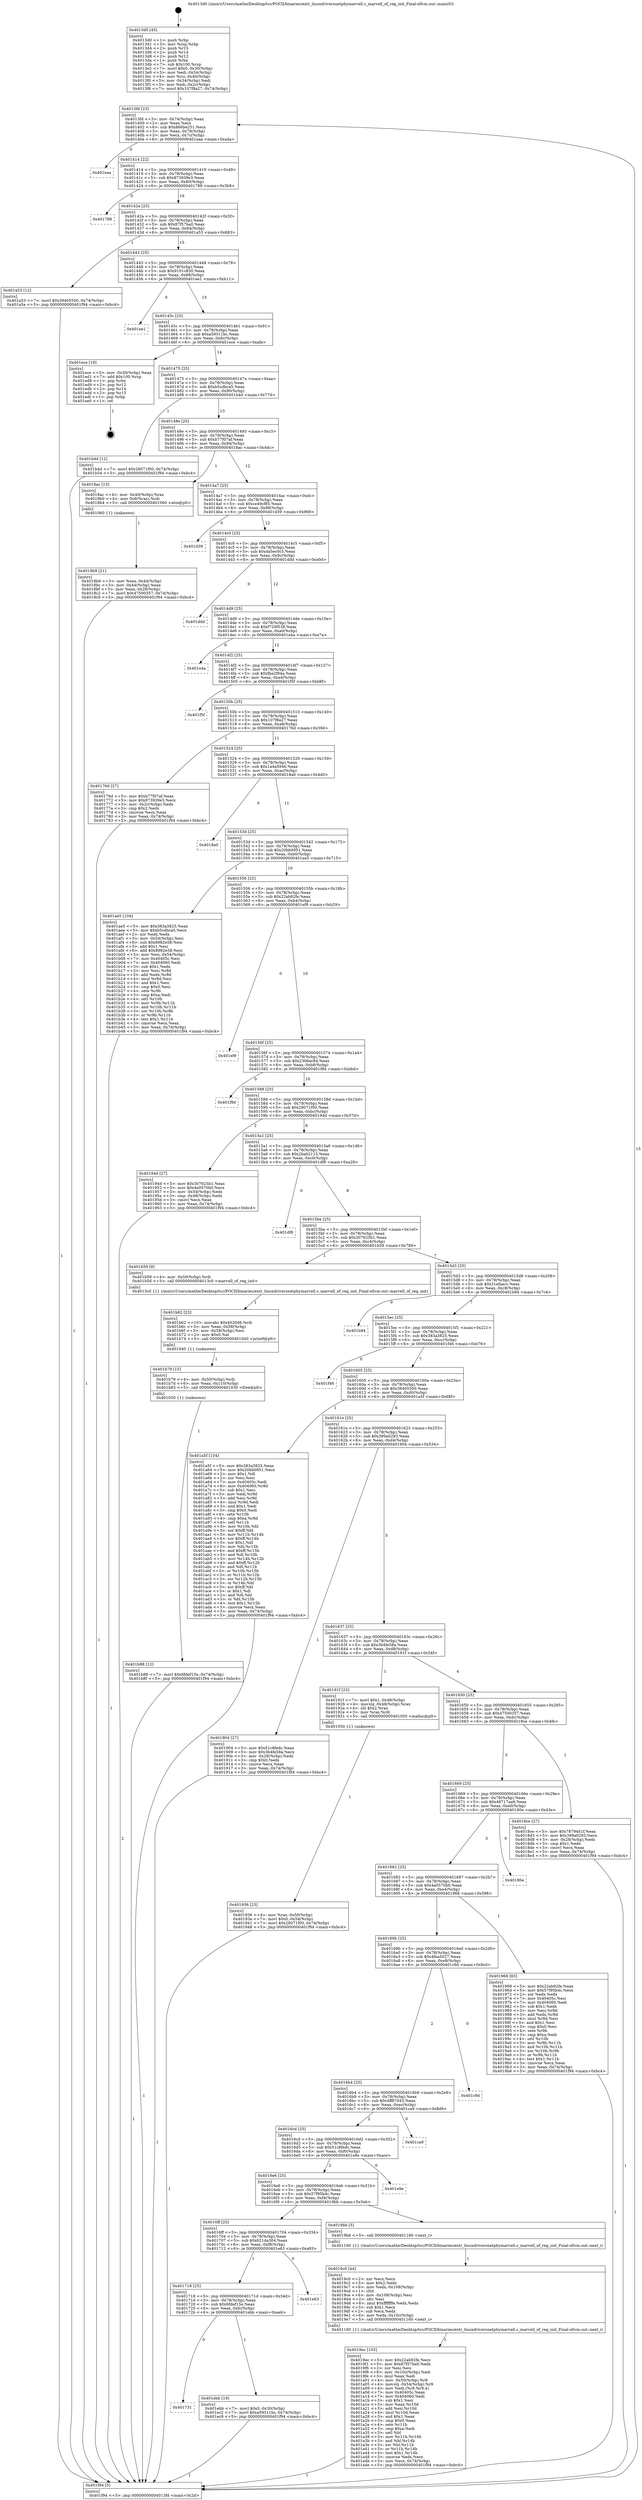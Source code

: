 digraph "0x4013d0" {
  label = "0x4013d0 (/mnt/c/Users/mathe/Desktop/tcc/POCII/binaries/extr_linuxdriversnetphymarvell.c_marvell_of_reg_init_Final-ollvm.out::main(0))"
  labelloc = "t"
  node[shape=record]

  Entry [label="",width=0.3,height=0.3,shape=circle,fillcolor=black,style=filled]
  "0x4013fd" [label="{
     0x4013fd [23]\l
     | [instrs]\l
     &nbsp;&nbsp;0x4013fd \<+3\>: mov -0x74(%rbp),%eax\l
     &nbsp;&nbsp;0x401400 \<+2\>: mov %eax,%ecx\l
     &nbsp;&nbsp;0x401402 \<+6\>: sub $0x866be251,%ecx\l
     &nbsp;&nbsp;0x401408 \<+3\>: mov %eax,-0x78(%rbp)\l
     &nbsp;&nbsp;0x40140b \<+3\>: mov %ecx,-0x7c(%rbp)\l
     &nbsp;&nbsp;0x40140e \<+6\>: je 0000000000401eaa \<main+0xada\>\l
  }"]
  "0x401eaa" [label="{
     0x401eaa\l
  }", style=dashed]
  "0x401414" [label="{
     0x401414 [22]\l
     | [instrs]\l
     &nbsp;&nbsp;0x401414 \<+5\>: jmp 0000000000401419 \<main+0x49\>\l
     &nbsp;&nbsp;0x401419 \<+3\>: mov -0x78(%rbp),%eax\l
     &nbsp;&nbsp;0x40141c \<+5\>: sub $0x873939e3,%eax\l
     &nbsp;&nbsp;0x401421 \<+3\>: mov %eax,-0x80(%rbp)\l
     &nbsp;&nbsp;0x401424 \<+6\>: je 0000000000401788 \<main+0x3b8\>\l
  }"]
  Exit [label="",width=0.3,height=0.3,shape=circle,fillcolor=black,style=filled,peripheries=2]
  "0x401788" [label="{
     0x401788\l
  }", style=dashed]
  "0x40142a" [label="{
     0x40142a [25]\l
     | [instrs]\l
     &nbsp;&nbsp;0x40142a \<+5\>: jmp 000000000040142f \<main+0x5f\>\l
     &nbsp;&nbsp;0x40142f \<+3\>: mov -0x78(%rbp),%eax\l
     &nbsp;&nbsp;0x401432 \<+5\>: sub $0x87f57ba0,%eax\l
     &nbsp;&nbsp;0x401437 \<+6\>: mov %eax,-0x84(%rbp)\l
     &nbsp;&nbsp;0x40143d \<+6\>: je 0000000000401a53 \<main+0x683\>\l
  }"]
  "0x401731" [label="{
     0x401731\l
  }", style=dashed]
  "0x401a53" [label="{
     0x401a53 [12]\l
     | [instrs]\l
     &nbsp;&nbsp;0x401a53 \<+7\>: movl $0x39405500,-0x74(%rbp)\l
     &nbsp;&nbsp;0x401a5a \<+5\>: jmp 0000000000401f94 \<main+0xbc4\>\l
  }"]
  "0x401443" [label="{
     0x401443 [25]\l
     | [instrs]\l
     &nbsp;&nbsp;0x401443 \<+5\>: jmp 0000000000401448 \<main+0x78\>\l
     &nbsp;&nbsp;0x401448 \<+3\>: mov -0x78(%rbp),%eax\l
     &nbsp;&nbsp;0x40144b \<+5\>: sub $0x9101c830,%eax\l
     &nbsp;&nbsp;0x401450 \<+6\>: mov %eax,-0x88(%rbp)\l
     &nbsp;&nbsp;0x401456 \<+6\>: je 0000000000401ee1 \<main+0xb11\>\l
  }"]
  "0x401ebb" [label="{
     0x401ebb [19]\l
     | [instrs]\l
     &nbsp;&nbsp;0x401ebb \<+7\>: movl $0x0,-0x30(%rbp)\l
     &nbsp;&nbsp;0x401ec2 \<+7\>: movl $0xa59311bc,-0x74(%rbp)\l
     &nbsp;&nbsp;0x401ec9 \<+5\>: jmp 0000000000401f94 \<main+0xbc4\>\l
  }"]
  "0x401ee1" [label="{
     0x401ee1\l
  }", style=dashed]
  "0x40145c" [label="{
     0x40145c [25]\l
     | [instrs]\l
     &nbsp;&nbsp;0x40145c \<+5\>: jmp 0000000000401461 \<main+0x91\>\l
     &nbsp;&nbsp;0x401461 \<+3\>: mov -0x78(%rbp),%eax\l
     &nbsp;&nbsp;0x401464 \<+5\>: sub $0xa59311bc,%eax\l
     &nbsp;&nbsp;0x401469 \<+6\>: mov %eax,-0x8c(%rbp)\l
     &nbsp;&nbsp;0x40146f \<+6\>: je 0000000000401ece \<main+0xafe\>\l
  }"]
  "0x401718" [label="{
     0x401718 [25]\l
     | [instrs]\l
     &nbsp;&nbsp;0x401718 \<+5\>: jmp 000000000040171d \<main+0x34d\>\l
     &nbsp;&nbsp;0x40171d \<+3\>: mov -0x78(%rbp),%eax\l
     &nbsp;&nbsp;0x401720 \<+5\>: sub $0x6fdef15e,%eax\l
     &nbsp;&nbsp;0x401725 \<+6\>: mov %eax,-0xfc(%rbp)\l
     &nbsp;&nbsp;0x40172b \<+6\>: je 0000000000401ebb \<main+0xaeb\>\l
  }"]
  "0x401ece" [label="{
     0x401ece [19]\l
     | [instrs]\l
     &nbsp;&nbsp;0x401ece \<+3\>: mov -0x30(%rbp),%eax\l
     &nbsp;&nbsp;0x401ed1 \<+7\>: add $0x100,%rsp\l
     &nbsp;&nbsp;0x401ed8 \<+1\>: pop %rbx\l
     &nbsp;&nbsp;0x401ed9 \<+2\>: pop %r12\l
     &nbsp;&nbsp;0x401edb \<+2\>: pop %r14\l
     &nbsp;&nbsp;0x401edd \<+2\>: pop %r15\l
     &nbsp;&nbsp;0x401edf \<+1\>: pop %rbp\l
     &nbsp;&nbsp;0x401ee0 \<+1\>: ret\l
  }"]
  "0x401475" [label="{
     0x401475 [25]\l
     | [instrs]\l
     &nbsp;&nbsp;0x401475 \<+5\>: jmp 000000000040147a \<main+0xaa\>\l
     &nbsp;&nbsp;0x40147a \<+3\>: mov -0x78(%rbp),%eax\l
     &nbsp;&nbsp;0x40147d \<+5\>: sub $0xb5cdbca5,%eax\l
     &nbsp;&nbsp;0x401482 \<+6\>: mov %eax,-0x90(%rbp)\l
     &nbsp;&nbsp;0x401488 \<+6\>: je 0000000000401b4d \<main+0x77d\>\l
  }"]
  "0x401e63" [label="{
     0x401e63\l
  }", style=dashed]
  "0x401b4d" [label="{
     0x401b4d [12]\l
     | [instrs]\l
     &nbsp;&nbsp;0x401b4d \<+7\>: movl $0x28071f00,-0x74(%rbp)\l
     &nbsp;&nbsp;0x401b54 \<+5\>: jmp 0000000000401f94 \<main+0xbc4\>\l
  }"]
  "0x40148e" [label="{
     0x40148e [25]\l
     | [instrs]\l
     &nbsp;&nbsp;0x40148e \<+5\>: jmp 0000000000401493 \<main+0xc3\>\l
     &nbsp;&nbsp;0x401493 \<+3\>: mov -0x78(%rbp),%eax\l
     &nbsp;&nbsp;0x401496 \<+5\>: sub $0xb77f07af,%eax\l
     &nbsp;&nbsp;0x40149b \<+6\>: mov %eax,-0x94(%rbp)\l
     &nbsp;&nbsp;0x4014a1 \<+6\>: je 00000000004018ac \<main+0x4dc\>\l
  }"]
  "0x401b88" [label="{
     0x401b88 [12]\l
     | [instrs]\l
     &nbsp;&nbsp;0x401b88 \<+7\>: movl $0x6fdef15e,-0x74(%rbp)\l
     &nbsp;&nbsp;0x401b8f \<+5\>: jmp 0000000000401f94 \<main+0xbc4\>\l
  }"]
  "0x4018ac" [label="{
     0x4018ac [13]\l
     | [instrs]\l
     &nbsp;&nbsp;0x4018ac \<+4\>: mov -0x40(%rbp),%rax\l
     &nbsp;&nbsp;0x4018b0 \<+4\>: mov 0x8(%rax),%rdi\l
     &nbsp;&nbsp;0x4018b4 \<+5\>: call 0000000000401060 \<atoi@plt\>\l
     | [calls]\l
     &nbsp;&nbsp;0x401060 \{1\} (unknown)\l
  }"]
  "0x4014a7" [label="{
     0x4014a7 [25]\l
     | [instrs]\l
     &nbsp;&nbsp;0x4014a7 \<+5\>: jmp 00000000004014ac \<main+0xdc\>\l
     &nbsp;&nbsp;0x4014ac \<+3\>: mov -0x78(%rbp),%eax\l
     &nbsp;&nbsp;0x4014af \<+5\>: sub $0xce49cf85,%eax\l
     &nbsp;&nbsp;0x4014b4 \<+6\>: mov %eax,-0x98(%rbp)\l
     &nbsp;&nbsp;0x4014ba \<+6\>: je 0000000000401d39 \<main+0x969\>\l
  }"]
  "0x401b79" [label="{
     0x401b79 [15]\l
     | [instrs]\l
     &nbsp;&nbsp;0x401b79 \<+4\>: mov -0x50(%rbp),%rdi\l
     &nbsp;&nbsp;0x401b7d \<+6\>: mov %eax,-0x110(%rbp)\l
     &nbsp;&nbsp;0x401b83 \<+5\>: call 0000000000401030 \<free@plt\>\l
     | [calls]\l
     &nbsp;&nbsp;0x401030 \{1\} (unknown)\l
  }"]
  "0x401d39" [label="{
     0x401d39\l
  }", style=dashed]
  "0x4014c0" [label="{
     0x4014c0 [25]\l
     | [instrs]\l
     &nbsp;&nbsp;0x4014c0 \<+5\>: jmp 00000000004014c5 \<main+0xf5\>\l
     &nbsp;&nbsp;0x4014c5 \<+3\>: mov -0x78(%rbp),%eax\l
     &nbsp;&nbsp;0x4014c8 \<+5\>: sub $0xda5ec0c5,%eax\l
     &nbsp;&nbsp;0x4014cd \<+6\>: mov %eax,-0x9c(%rbp)\l
     &nbsp;&nbsp;0x4014d3 \<+6\>: je 0000000000401ddd \<main+0xa0d\>\l
  }"]
  "0x401b62" [label="{
     0x401b62 [23]\l
     | [instrs]\l
     &nbsp;&nbsp;0x401b62 \<+10\>: movabs $0x4020d6,%rdi\l
     &nbsp;&nbsp;0x401b6c \<+3\>: mov %eax,-0x58(%rbp)\l
     &nbsp;&nbsp;0x401b6f \<+3\>: mov -0x58(%rbp),%esi\l
     &nbsp;&nbsp;0x401b72 \<+2\>: mov $0x0,%al\l
     &nbsp;&nbsp;0x401b74 \<+5\>: call 0000000000401040 \<printf@plt\>\l
     | [calls]\l
     &nbsp;&nbsp;0x401040 \{1\} (unknown)\l
  }"]
  "0x401ddd" [label="{
     0x401ddd\l
  }", style=dashed]
  "0x4014d9" [label="{
     0x4014d9 [25]\l
     | [instrs]\l
     &nbsp;&nbsp;0x4014d9 \<+5\>: jmp 00000000004014de \<main+0x10e\>\l
     &nbsp;&nbsp;0x4014de \<+3\>: mov -0x78(%rbp),%eax\l
     &nbsp;&nbsp;0x4014e1 \<+5\>: sub $0xf720f538,%eax\l
     &nbsp;&nbsp;0x4014e6 \<+6\>: mov %eax,-0xa0(%rbp)\l
     &nbsp;&nbsp;0x4014ec \<+6\>: je 0000000000401e4a \<main+0xa7a\>\l
  }"]
  "0x4019ec" [label="{
     0x4019ec [103]\l
     | [instrs]\l
     &nbsp;&nbsp;0x4019ec \<+5\>: mov $0x22ab92fe,%ecx\l
     &nbsp;&nbsp;0x4019f1 \<+5\>: mov $0x87f57ba0,%edx\l
     &nbsp;&nbsp;0x4019f6 \<+2\>: xor %esi,%esi\l
     &nbsp;&nbsp;0x4019f8 \<+6\>: mov -0x10c(%rbp),%edi\l
     &nbsp;&nbsp;0x4019fe \<+3\>: imul %eax,%edi\l
     &nbsp;&nbsp;0x401a01 \<+4\>: mov -0x50(%rbp),%r8\l
     &nbsp;&nbsp;0x401a05 \<+4\>: movslq -0x54(%rbp),%r9\l
     &nbsp;&nbsp;0x401a09 \<+4\>: mov %edi,(%r8,%r9,4)\l
     &nbsp;&nbsp;0x401a0d \<+7\>: mov 0x40405c,%eax\l
     &nbsp;&nbsp;0x401a14 \<+7\>: mov 0x404060,%edi\l
     &nbsp;&nbsp;0x401a1b \<+3\>: sub $0x1,%esi\l
     &nbsp;&nbsp;0x401a1e \<+3\>: mov %eax,%r10d\l
     &nbsp;&nbsp;0x401a21 \<+3\>: add %esi,%r10d\l
     &nbsp;&nbsp;0x401a24 \<+4\>: imul %r10d,%eax\l
     &nbsp;&nbsp;0x401a28 \<+3\>: and $0x1,%eax\l
     &nbsp;&nbsp;0x401a2b \<+3\>: cmp $0x0,%eax\l
     &nbsp;&nbsp;0x401a2e \<+4\>: sete %r11b\l
     &nbsp;&nbsp;0x401a32 \<+3\>: cmp $0xa,%edi\l
     &nbsp;&nbsp;0x401a35 \<+3\>: setl %bl\l
     &nbsp;&nbsp;0x401a38 \<+3\>: mov %r11b,%r14b\l
     &nbsp;&nbsp;0x401a3b \<+3\>: and %bl,%r14b\l
     &nbsp;&nbsp;0x401a3e \<+3\>: xor %bl,%r11b\l
     &nbsp;&nbsp;0x401a41 \<+3\>: or %r11b,%r14b\l
     &nbsp;&nbsp;0x401a44 \<+4\>: test $0x1,%r14b\l
     &nbsp;&nbsp;0x401a48 \<+3\>: cmovne %edx,%ecx\l
     &nbsp;&nbsp;0x401a4b \<+3\>: mov %ecx,-0x74(%rbp)\l
     &nbsp;&nbsp;0x401a4e \<+5\>: jmp 0000000000401f94 \<main+0xbc4\>\l
  }"]
  "0x401e4a" [label="{
     0x401e4a\l
  }", style=dashed]
  "0x4014f2" [label="{
     0x4014f2 [25]\l
     | [instrs]\l
     &nbsp;&nbsp;0x4014f2 \<+5\>: jmp 00000000004014f7 \<main+0x127\>\l
     &nbsp;&nbsp;0x4014f7 \<+3\>: mov -0x78(%rbp),%eax\l
     &nbsp;&nbsp;0x4014fa \<+5\>: sub $0xfba2f94a,%eax\l
     &nbsp;&nbsp;0x4014ff \<+6\>: mov %eax,-0xa4(%rbp)\l
     &nbsp;&nbsp;0x401505 \<+6\>: je 0000000000401f5f \<main+0xb8f\>\l
  }"]
  "0x4019c0" [label="{
     0x4019c0 [44]\l
     | [instrs]\l
     &nbsp;&nbsp;0x4019c0 \<+2\>: xor %ecx,%ecx\l
     &nbsp;&nbsp;0x4019c2 \<+5\>: mov $0x2,%edx\l
     &nbsp;&nbsp;0x4019c7 \<+6\>: mov %edx,-0x108(%rbp)\l
     &nbsp;&nbsp;0x4019cd \<+1\>: cltd\l
     &nbsp;&nbsp;0x4019ce \<+6\>: mov -0x108(%rbp),%esi\l
     &nbsp;&nbsp;0x4019d4 \<+2\>: idiv %esi\l
     &nbsp;&nbsp;0x4019d6 \<+6\>: imul $0xfffffffe,%edx,%edx\l
     &nbsp;&nbsp;0x4019dc \<+3\>: sub $0x1,%ecx\l
     &nbsp;&nbsp;0x4019df \<+2\>: sub %ecx,%edx\l
     &nbsp;&nbsp;0x4019e1 \<+6\>: mov %edx,-0x10c(%rbp)\l
     &nbsp;&nbsp;0x4019e7 \<+5\>: call 0000000000401160 \<next_i\>\l
     | [calls]\l
     &nbsp;&nbsp;0x401160 \{1\} (/mnt/c/Users/mathe/Desktop/tcc/POCII/binaries/extr_linuxdriversnetphymarvell.c_marvell_of_reg_init_Final-ollvm.out::next_i)\l
  }"]
  "0x401f5f" [label="{
     0x401f5f\l
  }", style=dashed]
  "0x40150b" [label="{
     0x40150b [25]\l
     | [instrs]\l
     &nbsp;&nbsp;0x40150b \<+5\>: jmp 0000000000401510 \<main+0x140\>\l
     &nbsp;&nbsp;0x401510 \<+3\>: mov -0x78(%rbp),%eax\l
     &nbsp;&nbsp;0x401513 \<+5\>: sub $0x107f8a27,%eax\l
     &nbsp;&nbsp;0x401518 \<+6\>: mov %eax,-0xa8(%rbp)\l
     &nbsp;&nbsp;0x40151e \<+6\>: je 000000000040176d \<main+0x39d\>\l
  }"]
  "0x4016ff" [label="{
     0x4016ff [25]\l
     | [instrs]\l
     &nbsp;&nbsp;0x4016ff \<+5\>: jmp 0000000000401704 \<main+0x334\>\l
     &nbsp;&nbsp;0x401704 \<+3\>: mov -0x78(%rbp),%eax\l
     &nbsp;&nbsp;0x401707 \<+5\>: sub $0x621da304,%eax\l
     &nbsp;&nbsp;0x40170c \<+6\>: mov %eax,-0xf8(%rbp)\l
     &nbsp;&nbsp;0x401712 \<+6\>: je 0000000000401e63 \<main+0xa93\>\l
  }"]
  "0x40176d" [label="{
     0x40176d [27]\l
     | [instrs]\l
     &nbsp;&nbsp;0x40176d \<+5\>: mov $0xb77f07af,%eax\l
     &nbsp;&nbsp;0x401772 \<+5\>: mov $0x873939e3,%ecx\l
     &nbsp;&nbsp;0x401777 \<+3\>: mov -0x2c(%rbp),%edx\l
     &nbsp;&nbsp;0x40177a \<+3\>: cmp $0x2,%edx\l
     &nbsp;&nbsp;0x40177d \<+3\>: cmovne %ecx,%eax\l
     &nbsp;&nbsp;0x401780 \<+3\>: mov %eax,-0x74(%rbp)\l
     &nbsp;&nbsp;0x401783 \<+5\>: jmp 0000000000401f94 \<main+0xbc4\>\l
  }"]
  "0x401524" [label="{
     0x401524 [25]\l
     | [instrs]\l
     &nbsp;&nbsp;0x401524 \<+5\>: jmp 0000000000401529 \<main+0x159\>\l
     &nbsp;&nbsp;0x401529 \<+3\>: mov -0x78(%rbp),%eax\l
     &nbsp;&nbsp;0x40152c \<+5\>: sub $0x1a4a5946,%eax\l
     &nbsp;&nbsp;0x401531 \<+6\>: mov %eax,-0xac(%rbp)\l
     &nbsp;&nbsp;0x401537 \<+6\>: je 00000000004018a0 \<main+0x4d0\>\l
  }"]
  "0x401f94" [label="{
     0x401f94 [5]\l
     | [instrs]\l
     &nbsp;&nbsp;0x401f94 \<+5\>: jmp 00000000004013fd \<main+0x2d\>\l
  }"]
  "0x4013d0" [label="{
     0x4013d0 [45]\l
     | [instrs]\l
     &nbsp;&nbsp;0x4013d0 \<+1\>: push %rbp\l
     &nbsp;&nbsp;0x4013d1 \<+3\>: mov %rsp,%rbp\l
     &nbsp;&nbsp;0x4013d4 \<+2\>: push %r15\l
     &nbsp;&nbsp;0x4013d6 \<+2\>: push %r14\l
     &nbsp;&nbsp;0x4013d8 \<+2\>: push %r12\l
     &nbsp;&nbsp;0x4013da \<+1\>: push %rbx\l
     &nbsp;&nbsp;0x4013db \<+7\>: sub $0x100,%rsp\l
     &nbsp;&nbsp;0x4013e2 \<+7\>: movl $0x0,-0x30(%rbp)\l
     &nbsp;&nbsp;0x4013e9 \<+3\>: mov %edi,-0x34(%rbp)\l
     &nbsp;&nbsp;0x4013ec \<+4\>: mov %rsi,-0x40(%rbp)\l
     &nbsp;&nbsp;0x4013f0 \<+3\>: mov -0x34(%rbp),%edi\l
     &nbsp;&nbsp;0x4013f3 \<+3\>: mov %edi,-0x2c(%rbp)\l
     &nbsp;&nbsp;0x4013f6 \<+7\>: movl $0x107f8a27,-0x74(%rbp)\l
  }"]
  "0x4018b9" [label="{
     0x4018b9 [21]\l
     | [instrs]\l
     &nbsp;&nbsp;0x4018b9 \<+3\>: mov %eax,-0x44(%rbp)\l
     &nbsp;&nbsp;0x4018bc \<+3\>: mov -0x44(%rbp),%eax\l
     &nbsp;&nbsp;0x4018bf \<+3\>: mov %eax,-0x28(%rbp)\l
     &nbsp;&nbsp;0x4018c2 \<+7\>: movl $0x47500357,-0x74(%rbp)\l
     &nbsp;&nbsp;0x4018c9 \<+5\>: jmp 0000000000401f94 \<main+0xbc4\>\l
  }"]
  "0x4019bb" [label="{
     0x4019bb [5]\l
     | [instrs]\l
     &nbsp;&nbsp;0x4019bb \<+5\>: call 0000000000401160 \<next_i\>\l
     | [calls]\l
     &nbsp;&nbsp;0x401160 \{1\} (/mnt/c/Users/mathe/Desktop/tcc/POCII/binaries/extr_linuxdriversnetphymarvell.c_marvell_of_reg_init_Final-ollvm.out::next_i)\l
  }"]
  "0x4018a0" [label="{
     0x4018a0\l
  }", style=dashed]
  "0x40153d" [label="{
     0x40153d [25]\l
     | [instrs]\l
     &nbsp;&nbsp;0x40153d \<+5\>: jmp 0000000000401542 \<main+0x172\>\l
     &nbsp;&nbsp;0x401542 \<+3\>: mov -0x78(%rbp),%eax\l
     &nbsp;&nbsp;0x401545 \<+5\>: sub $0x20bb0951,%eax\l
     &nbsp;&nbsp;0x40154a \<+6\>: mov %eax,-0xb0(%rbp)\l
     &nbsp;&nbsp;0x401550 \<+6\>: je 0000000000401ae5 \<main+0x715\>\l
  }"]
  "0x4016e6" [label="{
     0x4016e6 [25]\l
     | [instrs]\l
     &nbsp;&nbsp;0x4016e6 \<+5\>: jmp 00000000004016eb \<main+0x31b\>\l
     &nbsp;&nbsp;0x4016eb \<+3\>: mov -0x78(%rbp),%eax\l
     &nbsp;&nbsp;0x4016ee \<+5\>: sub $0x57f95b4c,%eax\l
     &nbsp;&nbsp;0x4016f3 \<+6\>: mov %eax,-0xf4(%rbp)\l
     &nbsp;&nbsp;0x4016f9 \<+6\>: je 00000000004019bb \<main+0x5eb\>\l
  }"]
  "0x401ae5" [label="{
     0x401ae5 [104]\l
     | [instrs]\l
     &nbsp;&nbsp;0x401ae5 \<+5\>: mov $0x383a3825,%eax\l
     &nbsp;&nbsp;0x401aea \<+5\>: mov $0xb5cdbca5,%ecx\l
     &nbsp;&nbsp;0x401aef \<+2\>: xor %edx,%edx\l
     &nbsp;&nbsp;0x401af1 \<+3\>: mov -0x54(%rbp),%esi\l
     &nbsp;&nbsp;0x401af4 \<+6\>: sub $0x8982e58,%esi\l
     &nbsp;&nbsp;0x401afa \<+3\>: add $0x1,%esi\l
     &nbsp;&nbsp;0x401afd \<+6\>: add $0x8982e58,%esi\l
     &nbsp;&nbsp;0x401b03 \<+3\>: mov %esi,-0x54(%rbp)\l
     &nbsp;&nbsp;0x401b06 \<+7\>: mov 0x40405c,%esi\l
     &nbsp;&nbsp;0x401b0d \<+7\>: mov 0x404060,%edi\l
     &nbsp;&nbsp;0x401b14 \<+3\>: sub $0x1,%edx\l
     &nbsp;&nbsp;0x401b17 \<+3\>: mov %esi,%r8d\l
     &nbsp;&nbsp;0x401b1a \<+3\>: add %edx,%r8d\l
     &nbsp;&nbsp;0x401b1d \<+4\>: imul %r8d,%esi\l
     &nbsp;&nbsp;0x401b21 \<+3\>: and $0x1,%esi\l
     &nbsp;&nbsp;0x401b24 \<+3\>: cmp $0x0,%esi\l
     &nbsp;&nbsp;0x401b27 \<+4\>: sete %r9b\l
     &nbsp;&nbsp;0x401b2b \<+3\>: cmp $0xa,%edi\l
     &nbsp;&nbsp;0x401b2e \<+4\>: setl %r10b\l
     &nbsp;&nbsp;0x401b32 \<+3\>: mov %r9b,%r11b\l
     &nbsp;&nbsp;0x401b35 \<+3\>: and %r10b,%r11b\l
     &nbsp;&nbsp;0x401b38 \<+3\>: xor %r10b,%r9b\l
     &nbsp;&nbsp;0x401b3b \<+3\>: or %r9b,%r11b\l
     &nbsp;&nbsp;0x401b3e \<+4\>: test $0x1,%r11b\l
     &nbsp;&nbsp;0x401b42 \<+3\>: cmovne %ecx,%eax\l
     &nbsp;&nbsp;0x401b45 \<+3\>: mov %eax,-0x74(%rbp)\l
     &nbsp;&nbsp;0x401b48 \<+5\>: jmp 0000000000401f94 \<main+0xbc4\>\l
  }"]
  "0x401556" [label="{
     0x401556 [25]\l
     | [instrs]\l
     &nbsp;&nbsp;0x401556 \<+5\>: jmp 000000000040155b \<main+0x18b\>\l
     &nbsp;&nbsp;0x40155b \<+3\>: mov -0x78(%rbp),%eax\l
     &nbsp;&nbsp;0x40155e \<+5\>: sub $0x22ab92fe,%eax\l
     &nbsp;&nbsp;0x401563 \<+6\>: mov %eax,-0xb4(%rbp)\l
     &nbsp;&nbsp;0x401569 \<+6\>: je 0000000000401ef9 \<main+0xb29\>\l
  }"]
  "0x401e9e" [label="{
     0x401e9e\l
  }", style=dashed]
  "0x401ef9" [label="{
     0x401ef9\l
  }", style=dashed]
  "0x40156f" [label="{
     0x40156f [25]\l
     | [instrs]\l
     &nbsp;&nbsp;0x40156f \<+5\>: jmp 0000000000401574 \<main+0x1a4\>\l
     &nbsp;&nbsp;0x401574 \<+3\>: mov -0x78(%rbp),%eax\l
     &nbsp;&nbsp;0x401577 \<+5\>: sub $0x2306ec64,%eax\l
     &nbsp;&nbsp;0x40157c \<+6\>: mov %eax,-0xb8(%rbp)\l
     &nbsp;&nbsp;0x401582 \<+6\>: je 0000000000401f8d \<main+0xbbd\>\l
  }"]
  "0x4016cd" [label="{
     0x4016cd [25]\l
     | [instrs]\l
     &nbsp;&nbsp;0x4016cd \<+5\>: jmp 00000000004016d2 \<main+0x302\>\l
     &nbsp;&nbsp;0x4016d2 \<+3\>: mov -0x78(%rbp),%eax\l
     &nbsp;&nbsp;0x4016d5 \<+5\>: sub $0x51c8fedc,%eax\l
     &nbsp;&nbsp;0x4016da \<+6\>: mov %eax,-0xf0(%rbp)\l
     &nbsp;&nbsp;0x4016e0 \<+6\>: je 0000000000401e9e \<main+0xace\>\l
  }"]
  "0x401f8d" [label="{
     0x401f8d\l
  }", style=dashed]
  "0x401588" [label="{
     0x401588 [25]\l
     | [instrs]\l
     &nbsp;&nbsp;0x401588 \<+5\>: jmp 000000000040158d \<main+0x1bd\>\l
     &nbsp;&nbsp;0x40158d \<+3\>: mov -0x78(%rbp),%eax\l
     &nbsp;&nbsp;0x401590 \<+5\>: sub $0x28071f00,%eax\l
     &nbsp;&nbsp;0x401595 \<+6\>: mov %eax,-0xbc(%rbp)\l
     &nbsp;&nbsp;0x40159b \<+6\>: je 000000000040194d \<main+0x57d\>\l
  }"]
  "0x401ca9" [label="{
     0x401ca9\l
  }", style=dashed]
  "0x40194d" [label="{
     0x40194d [27]\l
     | [instrs]\l
     &nbsp;&nbsp;0x40194d \<+5\>: mov $0x307625b1,%eax\l
     &nbsp;&nbsp;0x401952 \<+5\>: mov $0x4a0570b0,%ecx\l
     &nbsp;&nbsp;0x401957 \<+3\>: mov -0x54(%rbp),%edx\l
     &nbsp;&nbsp;0x40195a \<+3\>: cmp -0x48(%rbp),%edx\l
     &nbsp;&nbsp;0x40195d \<+3\>: cmovl %ecx,%eax\l
     &nbsp;&nbsp;0x401960 \<+3\>: mov %eax,-0x74(%rbp)\l
     &nbsp;&nbsp;0x401963 \<+5\>: jmp 0000000000401f94 \<main+0xbc4\>\l
  }"]
  "0x4015a1" [label="{
     0x4015a1 [25]\l
     | [instrs]\l
     &nbsp;&nbsp;0x4015a1 \<+5\>: jmp 00000000004015a6 \<main+0x1d6\>\l
     &nbsp;&nbsp;0x4015a6 \<+3\>: mov -0x78(%rbp),%eax\l
     &nbsp;&nbsp;0x4015a9 \<+5\>: sub $0x2bab2115,%eax\l
     &nbsp;&nbsp;0x4015ae \<+6\>: mov %eax,-0xc0(%rbp)\l
     &nbsp;&nbsp;0x4015b4 \<+6\>: je 0000000000401df8 \<main+0xa28\>\l
  }"]
  "0x4016b4" [label="{
     0x4016b4 [25]\l
     | [instrs]\l
     &nbsp;&nbsp;0x4016b4 \<+5\>: jmp 00000000004016b9 \<main+0x2e9\>\l
     &nbsp;&nbsp;0x4016b9 \<+3\>: mov -0x78(%rbp),%eax\l
     &nbsp;&nbsp;0x4016bc \<+5\>: sub $0x4ff87043,%eax\l
     &nbsp;&nbsp;0x4016c1 \<+6\>: mov %eax,-0xec(%rbp)\l
     &nbsp;&nbsp;0x4016c7 \<+6\>: je 0000000000401ca9 \<main+0x8d9\>\l
  }"]
  "0x401df8" [label="{
     0x401df8\l
  }", style=dashed]
  "0x4015ba" [label="{
     0x4015ba [25]\l
     | [instrs]\l
     &nbsp;&nbsp;0x4015ba \<+5\>: jmp 00000000004015bf \<main+0x1ef\>\l
     &nbsp;&nbsp;0x4015bf \<+3\>: mov -0x78(%rbp),%eax\l
     &nbsp;&nbsp;0x4015c2 \<+5\>: sub $0x307625b1,%eax\l
     &nbsp;&nbsp;0x4015c7 \<+6\>: mov %eax,-0xc4(%rbp)\l
     &nbsp;&nbsp;0x4015cd \<+6\>: je 0000000000401b59 \<main+0x789\>\l
  }"]
  "0x401c9d" [label="{
     0x401c9d\l
  }", style=dashed]
  "0x401b59" [label="{
     0x401b59 [9]\l
     | [instrs]\l
     &nbsp;&nbsp;0x401b59 \<+4\>: mov -0x50(%rbp),%rdi\l
     &nbsp;&nbsp;0x401b5d \<+5\>: call 00000000004013c0 \<marvell_of_reg_init\>\l
     | [calls]\l
     &nbsp;&nbsp;0x4013c0 \{1\} (/mnt/c/Users/mathe/Desktop/tcc/POCII/binaries/extr_linuxdriversnetphymarvell.c_marvell_of_reg_init_Final-ollvm.out::marvell_of_reg_init)\l
  }"]
  "0x4015d3" [label="{
     0x4015d3 [25]\l
     | [instrs]\l
     &nbsp;&nbsp;0x4015d3 \<+5\>: jmp 00000000004015d8 \<main+0x208\>\l
     &nbsp;&nbsp;0x4015d8 \<+3\>: mov -0x78(%rbp),%eax\l
     &nbsp;&nbsp;0x4015db \<+5\>: sub $0x31efaacc,%eax\l
     &nbsp;&nbsp;0x4015e0 \<+6\>: mov %eax,-0xc8(%rbp)\l
     &nbsp;&nbsp;0x4015e6 \<+6\>: je 0000000000401b94 \<main+0x7c4\>\l
  }"]
  "0x40169b" [label="{
     0x40169b [25]\l
     | [instrs]\l
     &nbsp;&nbsp;0x40169b \<+5\>: jmp 00000000004016a0 \<main+0x2d0\>\l
     &nbsp;&nbsp;0x4016a0 \<+3\>: mov -0x78(%rbp),%eax\l
     &nbsp;&nbsp;0x4016a3 \<+5\>: sub $0x4fea5027,%eax\l
     &nbsp;&nbsp;0x4016a8 \<+6\>: mov %eax,-0xe8(%rbp)\l
     &nbsp;&nbsp;0x4016ae \<+6\>: je 0000000000401c9d \<main+0x8cd\>\l
  }"]
  "0x401b94" [label="{
     0x401b94\l
  }", style=dashed]
  "0x4015ec" [label="{
     0x4015ec [25]\l
     | [instrs]\l
     &nbsp;&nbsp;0x4015ec \<+5\>: jmp 00000000004015f1 \<main+0x221\>\l
     &nbsp;&nbsp;0x4015f1 \<+3\>: mov -0x78(%rbp),%eax\l
     &nbsp;&nbsp;0x4015f4 \<+5\>: sub $0x383a3825,%eax\l
     &nbsp;&nbsp;0x4015f9 \<+6\>: mov %eax,-0xcc(%rbp)\l
     &nbsp;&nbsp;0x4015ff \<+6\>: je 0000000000401f46 \<main+0xb76\>\l
  }"]
  "0x401968" [label="{
     0x401968 [83]\l
     | [instrs]\l
     &nbsp;&nbsp;0x401968 \<+5\>: mov $0x22ab92fe,%eax\l
     &nbsp;&nbsp;0x40196d \<+5\>: mov $0x57f95b4c,%ecx\l
     &nbsp;&nbsp;0x401972 \<+2\>: xor %edx,%edx\l
     &nbsp;&nbsp;0x401974 \<+7\>: mov 0x40405c,%esi\l
     &nbsp;&nbsp;0x40197b \<+7\>: mov 0x404060,%edi\l
     &nbsp;&nbsp;0x401982 \<+3\>: sub $0x1,%edx\l
     &nbsp;&nbsp;0x401985 \<+3\>: mov %esi,%r8d\l
     &nbsp;&nbsp;0x401988 \<+3\>: add %edx,%r8d\l
     &nbsp;&nbsp;0x40198b \<+4\>: imul %r8d,%esi\l
     &nbsp;&nbsp;0x40198f \<+3\>: and $0x1,%esi\l
     &nbsp;&nbsp;0x401992 \<+3\>: cmp $0x0,%esi\l
     &nbsp;&nbsp;0x401995 \<+4\>: sete %r9b\l
     &nbsp;&nbsp;0x401999 \<+3\>: cmp $0xa,%edi\l
     &nbsp;&nbsp;0x40199c \<+4\>: setl %r10b\l
     &nbsp;&nbsp;0x4019a0 \<+3\>: mov %r9b,%r11b\l
     &nbsp;&nbsp;0x4019a3 \<+3\>: and %r10b,%r11b\l
     &nbsp;&nbsp;0x4019a6 \<+3\>: xor %r10b,%r9b\l
     &nbsp;&nbsp;0x4019a9 \<+3\>: or %r9b,%r11b\l
     &nbsp;&nbsp;0x4019ac \<+4\>: test $0x1,%r11b\l
     &nbsp;&nbsp;0x4019b0 \<+3\>: cmovne %ecx,%eax\l
     &nbsp;&nbsp;0x4019b3 \<+3\>: mov %eax,-0x74(%rbp)\l
     &nbsp;&nbsp;0x4019b6 \<+5\>: jmp 0000000000401f94 \<main+0xbc4\>\l
  }"]
  "0x401f46" [label="{
     0x401f46\l
  }", style=dashed]
  "0x401605" [label="{
     0x401605 [25]\l
     | [instrs]\l
     &nbsp;&nbsp;0x401605 \<+5\>: jmp 000000000040160a \<main+0x23a\>\l
     &nbsp;&nbsp;0x40160a \<+3\>: mov -0x78(%rbp),%eax\l
     &nbsp;&nbsp;0x40160d \<+5\>: sub $0x39405500,%eax\l
     &nbsp;&nbsp;0x401612 \<+6\>: mov %eax,-0xd0(%rbp)\l
     &nbsp;&nbsp;0x401618 \<+6\>: je 0000000000401a5f \<main+0x68f\>\l
  }"]
  "0x401682" [label="{
     0x401682 [25]\l
     | [instrs]\l
     &nbsp;&nbsp;0x401682 \<+5\>: jmp 0000000000401687 \<main+0x2b7\>\l
     &nbsp;&nbsp;0x401687 \<+3\>: mov -0x78(%rbp),%eax\l
     &nbsp;&nbsp;0x40168a \<+5\>: sub $0x4a0570b0,%eax\l
     &nbsp;&nbsp;0x40168f \<+6\>: mov %eax,-0xe4(%rbp)\l
     &nbsp;&nbsp;0x401695 \<+6\>: je 0000000000401968 \<main+0x598\>\l
  }"]
  "0x401a5f" [label="{
     0x401a5f [134]\l
     | [instrs]\l
     &nbsp;&nbsp;0x401a5f \<+5\>: mov $0x383a3825,%eax\l
     &nbsp;&nbsp;0x401a64 \<+5\>: mov $0x20bb0951,%ecx\l
     &nbsp;&nbsp;0x401a69 \<+2\>: mov $0x1,%dl\l
     &nbsp;&nbsp;0x401a6b \<+2\>: xor %esi,%esi\l
     &nbsp;&nbsp;0x401a6d \<+7\>: mov 0x40405c,%edi\l
     &nbsp;&nbsp;0x401a74 \<+8\>: mov 0x404060,%r8d\l
     &nbsp;&nbsp;0x401a7c \<+3\>: sub $0x1,%esi\l
     &nbsp;&nbsp;0x401a7f \<+3\>: mov %edi,%r9d\l
     &nbsp;&nbsp;0x401a82 \<+3\>: add %esi,%r9d\l
     &nbsp;&nbsp;0x401a85 \<+4\>: imul %r9d,%edi\l
     &nbsp;&nbsp;0x401a89 \<+3\>: and $0x1,%edi\l
     &nbsp;&nbsp;0x401a8c \<+3\>: cmp $0x0,%edi\l
     &nbsp;&nbsp;0x401a8f \<+4\>: sete %r10b\l
     &nbsp;&nbsp;0x401a93 \<+4\>: cmp $0xa,%r8d\l
     &nbsp;&nbsp;0x401a97 \<+4\>: setl %r11b\l
     &nbsp;&nbsp;0x401a9b \<+3\>: mov %r10b,%bl\l
     &nbsp;&nbsp;0x401a9e \<+3\>: xor $0xff,%bl\l
     &nbsp;&nbsp;0x401aa1 \<+3\>: mov %r11b,%r14b\l
     &nbsp;&nbsp;0x401aa4 \<+4\>: xor $0xff,%r14b\l
     &nbsp;&nbsp;0x401aa8 \<+3\>: xor $0x1,%dl\l
     &nbsp;&nbsp;0x401aab \<+3\>: mov %bl,%r15b\l
     &nbsp;&nbsp;0x401aae \<+4\>: and $0xff,%r15b\l
     &nbsp;&nbsp;0x401ab2 \<+3\>: and %dl,%r10b\l
     &nbsp;&nbsp;0x401ab5 \<+3\>: mov %r14b,%r12b\l
     &nbsp;&nbsp;0x401ab8 \<+4\>: and $0xff,%r12b\l
     &nbsp;&nbsp;0x401abc \<+3\>: and %dl,%r11b\l
     &nbsp;&nbsp;0x401abf \<+3\>: or %r10b,%r15b\l
     &nbsp;&nbsp;0x401ac2 \<+3\>: or %r11b,%r12b\l
     &nbsp;&nbsp;0x401ac5 \<+3\>: xor %r12b,%r15b\l
     &nbsp;&nbsp;0x401ac8 \<+3\>: or %r14b,%bl\l
     &nbsp;&nbsp;0x401acb \<+3\>: xor $0xff,%bl\l
     &nbsp;&nbsp;0x401ace \<+3\>: or $0x1,%dl\l
     &nbsp;&nbsp;0x401ad1 \<+2\>: and %dl,%bl\l
     &nbsp;&nbsp;0x401ad3 \<+3\>: or %bl,%r15b\l
     &nbsp;&nbsp;0x401ad6 \<+4\>: test $0x1,%r15b\l
     &nbsp;&nbsp;0x401ada \<+3\>: cmovne %ecx,%eax\l
     &nbsp;&nbsp;0x401add \<+3\>: mov %eax,-0x74(%rbp)\l
     &nbsp;&nbsp;0x401ae0 \<+5\>: jmp 0000000000401f94 \<main+0xbc4\>\l
  }"]
  "0x40161e" [label="{
     0x40161e [25]\l
     | [instrs]\l
     &nbsp;&nbsp;0x40161e \<+5\>: jmp 0000000000401623 \<main+0x253\>\l
     &nbsp;&nbsp;0x401623 \<+3\>: mov -0x78(%rbp),%eax\l
     &nbsp;&nbsp;0x401626 \<+5\>: sub $0x399a0293,%eax\l
     &nbsp;&nbsp;0x40162b \<+6\>: mov %eax,-0xd4(%rbp)\l
     &nbsp;&nbsp;0x401631 \<+6\>: je 0000000000401904 \<main+0x534\>\l
  }"]
  "0x40180e" [label="{
     0x40180e\l
  }", style=dashed]
  "0x401904" [label="{
     0x401904 [27]\l
     | [instrs]\l
     &nbsp;&nbsp;0x401904 \<+5\>: mov $0x51c8fedc,%eax\l
     &nbsp;&nbsp;0x401909 \<+5\>: mov $0x3b4fe58a,%ecx\l
     &nbsp;&nbsp;0x40190e \<+3\>: mov -0x28(%rbp),%edx\l
     &nbsp;&nbsp;0x401911 \<+3\>: cmp $0x0,%edx\l
     &nbsp;&nbsp;0x401914 \<+3\>: cmove %ecx,%eax\l
     &nbsp;&nbsp;0x401917 \<+3\>: mov %eax,-0x74(%rbp)\l
     &nbsp;&nbsp;0x40191a \<+5\>: jmp 0000000000401f94 \<main+0xbc4\>\l
  }"]
  "0x401637" [label="{
     0x401637 [25]\l
     | [instrs]\l
     &nbsp;&nbsp;0x401637 \<+5\>: jmp 000000000040163c \<main+0x26c\>\l
     &nbsp;&nbsp;0x40163c \<+3\>: mov -0x78(%rbp),%eax\l
     &nbsp;&nbsp;0x40163f \<+5\>: sub $0x3b4fe58a,%eax\l
     &nbsp;&nbsp;0x401644 \<+6\>: mov %eax,-0xd8(%rbp)\l
     &nbsp;&nbsp;0x40164a \<+6\>: je 000000000040191f \<main+0x54f\>\l
  }"]
  "0x401936" [label="{
     0x401936 [23]\l
     | [instrs]\l
     &nbsp;&nbsp;0x401936 \<+4\>: mov %rax,-0x50(%rbp)\l
     &nbsp;&nbsp;0x40193a \<+7\>: movl $0x0,-0x54(%rbp)\l
     &nbsp;&nbsp;0x401941 \<+7\>: movl $0x28071f00,-0x74(%rbp)\l
     &nbsp;&nbsp;0x401948 \<+5\>: jmp 0000000000401f94 \<main+0xbc4\>\l
  }"]
  "0x40191f" [label="{
     0x40191f [23]\l
     | [instrs]\l
     &nbsp;&nbsp;0x40191f \<+7\>: movl $0x1,-0x48(%rbp)\l
     &nbsp;&nbsp;0x401926 \<+4\>: movslq -0x48(%rbp),%rax\l
     &nbsp;&nbsp;0x40192a \<+4\>: shl $0x2,%rax\l
     &nbsp;&nbsp;0x40192e \<+3\>: mov %rax,%rdi\l
     &nbsp;&nbsp;0x401931 \<+5\>: call 0000000000401050 \<malloc@plt\>\l
     | [calls]\l
     &nbsp;&nbsp;0x401050 \{1\} (unknown)\l
  }"]
  "0x401650" [label="{
     0x401650 [25]\l
     | [instrs]\l
     &nbsp;&nbsp;0x401650 \<+5\>: jmp 0000000000401655 \<main+0x285\>\l
     &nbsp;&nbsp;0x401655 \<+3\>: mov -0x78(%rbp),%eax\l
     &nbsp;&nbsp;0x401658 \<+5\>: sub $0x47500357,%eax\l
     &nbsp;&nbsp;0x40165d \<+6\>: mov %eax,-0xdc(%rbp)\l
     &nbsp;&nbsp;0x401663 \<+6\>: je 00000000004018ce \<main+0x4fe\>\l
  }"]
  "0x401669" [label="{
     0x401669 [25]\l
     | [instrs]\l
     &nbsp;&nbsp;0x401669 \<+5\>: jmp 000000000040166e \<main+0x29e\>\l
     &nbsp;&nbsp;0x40166e \<+3\>: mov -0x78(%rbp),%eax\l
     &nbsp;&nbsp;0x401671 \<+5\>: sub $0x48717aa9,%eax\l
     &nbsp;&nbsp;0x401676 \<+6\>: mov %eax,-0xe0(%rbp)\l
     &nbsp;&nbsp;0x40167c \<+6\>: je 000000000040180e \<main+0x43e\>\l
  }"]
  "0x4018ce" [label="{
     0x4018ce [27]\l
     | [instrs]\l
     &nbsp;&nbsp;0x4018ce \<+5\>: mov $0x78794d1f,%eax\l
     &nbsp;&nbsp;0x4018d3 \<+5\>: mov $0x399a0293,%ecx\l
     &nbsp;&nbsp;0x4018d8 \<+3\>: mov -0x28(%rbp),%edx\l
     &nbsp;&nbsp;0x4018db \<+3\>: cmp $0x1,%edx\l
     &nbsp;&nbsp;0x4018de \<+3\>: cmovl %ecx,%eax\l
     &nbsp;&nbsp;0x4018e1 \<+3\>: mov %eax,-0x74(%rbp)\l
     &nbsp;&nbsp;0x4018e4 \<+5\>: jmp 0000000000401f94 \<main+0xbc4\>\l
  }"]
  Entry -> "0x4013d0" [label=" 1"]
  "0x4013fd" -> "0x401eaa" [label=" 0"]
  "0x4013fd" -> "0x401414" [label=" 16"]
  "0x401ece" -> Exit [label=" 1"]
  "0x401414" -> "0x401788" [label=" 0"]
  "0x401414" -> "0x40142a" [label=" 16"]
  "0x401ebb" -> "0x401f94" [label=" 1"]
  "0x40142a" -> "0x401a53" [label=" 1"]
  "0x40142a" -> "0x401443" [label=" 15"]
  "0x401718" -> "0x401731" [label=" 0"]
  "0x401443" -> "0x401ee1" [label=" 0"]
  "0x401443" -> "0x40145c" [label=" 15"]
  "0x401718" -> "0x401ebb" [label=" 1"]
  "0x40145c" -> "0x401ece" [label=" 1"]
  "0x40145c" -> "0x401475" [label=" 14"]
  "0x4016ff" -> "0x401718" [label=" 1"]
  "0x401475" -> "0x401b4d" [label=" 1"]
  "0x401475" -> "0x40148e" [label=" 13"]
  "0x4016ff" -> "0x401e63" [label=" 0"]
  "0x40148e" -> "0x4018ac" [label=" 1"]
  "0x40148e" -> "0x4014a7" [label=" 12"]
  "0x401b88" -> "0x401f94" [label=" 1"]
  "0x4014a7" -> "0x401d39" [label=" 0"]
  "0x4014a7" -> "0x4014c0" [label=" 12"]
  "0x401b79" -> "0x401b88" [label=" 1"]
  "0x4014c0" -> "0x401ddd" [label=" 0"]
  "0x4014c0" -> "0x4014d9" [label=" 12"]
  "0x401b62" -> "0x401b79" [label=" 1"]
  "0x4014d9" -> "0x401e4a" [label=" 0"]
  "0x4014d9" -> "0x4014f2" [label=" 12"]
  "0x401b59" -> "0x401b62" [label=" 1"]
  "0x4014f2" -> "0x401f5f" [label=" 0"]
  "0x4014f2" -> "0x40150b" [label=" 12"]
  "0x401b4d" -> "0x401f94" [label=" 1"]
  "0x40150b" -> "0x40176d" [label=" 1"]
  "0x40150b" -> "0x401524" [label=" 11"]
  "0x40176d" -> "0x401f94" [label=" 1"]
  "0x4013d0" -> "0x4013fd" [label=" 1"]
  "0x401f94" -> "0x4013fd" [label=" 15"]
  "0x4018ac" -> "0x4018b9" [label=" 1"]
  "0x4018b9" -> "0x401f94" [label=" 1"]
  "0x401ae5" -> "0x401f94" [label=" 1"]
  "0x401524" -> "0x4018a0" [label=" 0"]
  "0x401524" -> "0x40153d" [label=" 11"]
  "0x401a5f" -> "0x401f94" [label=" 1"]
  "0x40153d" -> "0x401ae5" [label=" 1"]
  "0x40153d" -> "0x401556" [label=" 10"]
  "0x4019ec" -> "0x401f94" [label=" 1"]
  "0x401556" -> "0x401ef9" [label=" 0"]
  "0x401556" -> "0x40156f" [label=" 10"]
  "0x4019c0" -> "0x4019ec" [label=" 1"]
  "0x40156f" -> "0x401f8d" [label=" 0"]
  "0x40156f" -> "0x401588" [label=" 10"]
  "0x4016e6" -> "0x4016ff" [label=" 1"]
  "0x401588" -> "0x40194d" [label=" 2"]
  "0x401588" -> "0x4015a1" [label=" 8"]
  "0x4016e6" -> "0x4019bb" [label=" 1"]
  "0x4015a1" -> "0x401df8" [label=" 0"]
  "0x4015a1" -> "0x4015ba" [label=" 8"]
  "0x4016cd" -> "0x4016e6" [label=" 2"]
  "0x4015ba" -> "0x401b59" [label=" 1"]
  "0x4015ba" -> "0x4015d3" [label=" 7"]
  "0x4016cd" -> "0x401e9e" [label=" 0"]
  "0x4015d3" -> "0x401b94" [label=" 0"]
  "0x4015d3" -> "0x4015ec" [label=" 7"]
  "0x4016b4" -> "0x4016cd" [label=" 2"]
  "0x4015ec" -> "0x401f46" [label=" 0"]
  "0x4015ec" -> "0x401605" [label=" 7"]
  "0x4016b4" -> "0x401ca9" [label=" 0"]
  "0x401605" -> "0x401a5f" [label=" 1"]
  "0x401605" -> "0x40161e" [label=" 6"]
  "0x40169b" -> "0x4016b4" [label=" 2"]
  "0x40161e" -> "0x401904" [label=" 1"]
  "0x40161e" -> "0x401637" [label=" 5"]
  "0x40169b" -> "0x401c9d" [label=" 0"]
  "0x401637" -> "0x40191f" [label=" 1"]
  "0x401637" -> "0x401650" [label=" 4"]
  "0x401968" -> "0x401f94" [label=" 1"]
  "0x401650" -> "0x4018ce" [label=" 1"]
  "0x401650" -> "0x401669" [label=" 3"]
  "0x4018ce" -> "0x401f94" [label=" 1"]
  "0x401904" -> "0x401f94" [label=" 1"]
  "0x40191f" -> "0x401936" [label=" 1"]
  "0x401936" -> "0x401f94" [label=" 1"]
  "0x40194d" -> "0x401f94" [label=" 2"]
  "0x4019bb" -> "0x4019c0" [label=" 1"]
  "0x401669" -> "0x40180e" [label=" 0"]
  "0x401669" -> "0x401682" [label=" 3"]
  "0x401a53" -> "0x401f94" [label=" 1"]
  "0x401682" -> "0x401968" [label=" 1"]
  "0x401682" -> "0x40169b" [label=" 2"]
}
